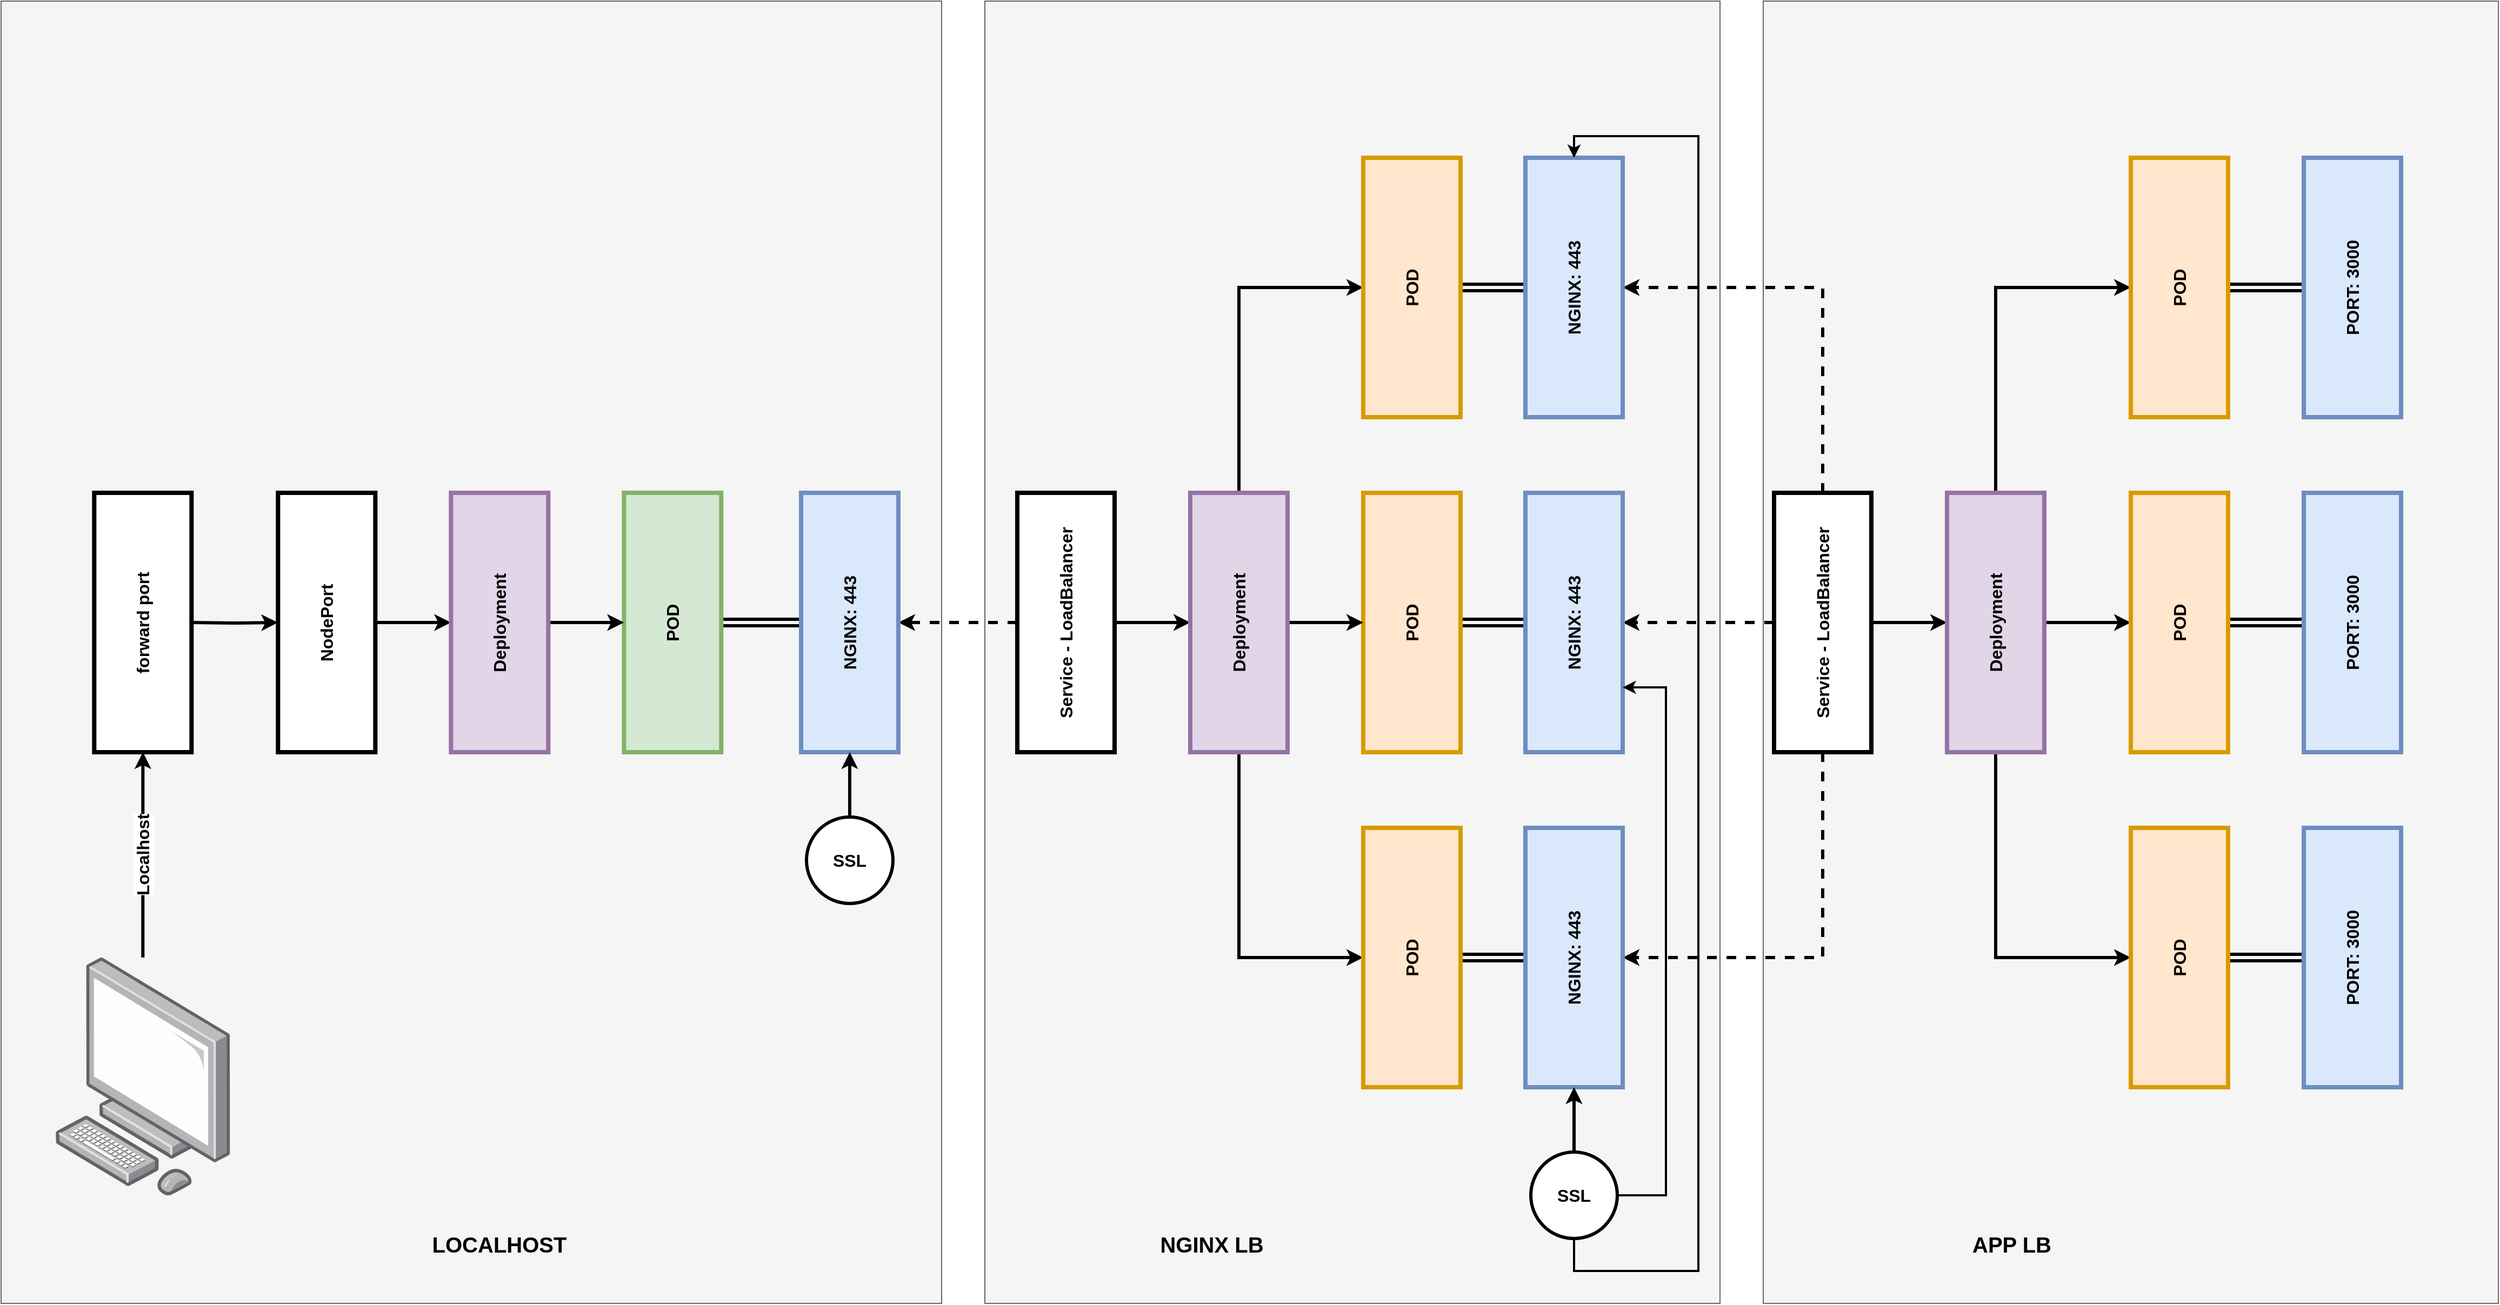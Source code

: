 <mxfile version="28.0.3">
  <diagram name="Page-1" id="N021aGu-AKvFgic0BwEk">
    <mxGraphModel dx="4077" dy="2308" grid="1" gridSize="10" guides="1" tooltips="1" connect="1" arrows="1" fold="1" page="1" pageScale="1" pageWidth="850" pageHeight="1100" math="0" shadow="0">
      <root>
        <mxCell id="0" />
        <mxCell id="1" parent="0" />
        <mxCell id="mXFOX9HHiZyfyobsmAWa-28" value="" style="rounded=0;whiteSpace=wrap;html=1;fillColor=#f5f5f5;fontColor=#333333;strokeColor=#666666;" vertex="1" parent="1">
          <mxGeometry x="180" y="-255" width="680" height="1205" as="geometry" />
        </mxCell>
        <mxCell id="mXFOX9HHiZyfyobsmAWa-26" value="" style="rounded=0;whiteSpace=wrap;html=1;fillColor=#f5f5f5;fontColor=#333333;strokeColor=#666666;" vertex="1" parent="1">
          <mxGeometry x="-540" y="-255" width="680" height="1205" as="geometry" />
        </mxCell>
        <mxCell id="mXFOX9HHiZyfyobsmAWa-25" value="" style="rounded=0;whiteSpace=wrap;html=1;fillColor=#f5f5f5;fontColor=#333333;strokeColor=#666666;" vertex="1" parent="1">
          <mxGeometry x="-1450" y="-255" width="870" height="1205" as="geometry" />
        </mxCell>
        <mxCell id="fI0QzikxHXBN_HiKX2P5-3" style="edgeStyle=orthogonalEdgeStyle;rounded=0;orthogonalLoop=1;jettySize=auto;html=1;entryX=0;entryY=0.5;entryDx=0;entryDy=0;fontFamily=Helvetica;fontSize=16;fontColor=default;fontStyle=1;horizontal=0;strokeWidth=3;" parent="1" source="fI0QzikxHXBN_HiKX2P5-1" target="fI0QzikxHXBN_HiKX2P5-2" edge="1">
          <mxGeometry relative="1" as="geometry" />
        </mxCell>
        <mxCell id="fI0QzikxHXBN_HiKX2P5-1" value="Service - LoadBalancer" style="rounded=0;whiteSpace=wrap;html=1;horizontal=0;fontSize=16;fontStyle=1;strokeWidth=4;" parent="1" vertex="1">
          <mxGeometry x="190" y="200" width="90" height="240" as="geometry" />
        </mxCell>
        <mxCell id="fI0QzikxHXBN_HiKX2P5-5" style="edgeStyle=orthogonalEdgeStyle;shape=connector;rounded=0;orthogonalLoop=1;jettySize=auto;html=1;entryX=0;entryY=0.5;entryDx=0;entryDy=0;strokeColor=default;strokeWidth=3;align=center;verticalAlign=middle;fontFamily=Helvetica;fontSize=16;fontColor=default;fontStyle=1;labelBackgroundColor=default;horizontal=0;endArrow=classic;exitX=0.5;exitY=0;exitDx=0;exitDy=0;" parent="1" source="fI0QzikxHXBN_HiKX2P5-2" target="fI0QzikxHXBN_HiKX2P5-4" edge="1">
          <mxGeometry relative="1" as="geometry" />
        </mxCell>
        <mxCell id="fI0QzikxHXBN_HiKX2P5-7" style="edgeStyle=orthogonalEdgeStyle;shape=connector;rounded=0;orthogonalLoop=1;jettySize=auto;html=1;entryX=0;entryY=0.5;entryDx=0;entryDy=0;strokeColor=default;strokeWidth=3;align=center;verticalAlign=middle;fontFamily=Helvetica;fontSize=16;fontColor=default;fontStyle=1;labelBackgroundColor=default;horizontal=0;endArrow=classic;" parent="1" source="fI0QzikxHXBN_HiKX2P5-2" target="fI0QzikxHXBN_HiKX2P5-6" edge="1">
          <mxGeometry relative="1" as="geometry" />
        </mxCell>
        <mxCell id="fI0QzikxHXBN_HiKX2P5-9" style="edgeStyle=orthogonalEdgeStyle;shape=connector;rounded=0;orthogonalLoop=1;jettySize=auto;html=1;entryX=0;entryY=0.5;entryDx=0;entryDy=0;strokeColor=default;strokeWidth=3;align=center;verticalAlign=middle;fontFamily=Helvetica;fontSize=16;fontColor=default;fontStyle=1;labelBackgroundColor=default;horizontal=0;endArrow=classic;exitX=0.5;exitY=1;exitDx=0;exitDy=0;" parent="1" source="fI0QzikxHXBN_HiKX2P5-2" target="fI0QzikxHXBN_HiKX2P5-8" edge="1">
          <mxGeometry relative="1" as="geometry" />
        </mxCell>
        <mxCell id="fI0QzikxHXBN_HiKX2P5-2" value="Deployment" style="rounded=0;whiteSpace=wrap;html=1;horizontal=0;fontSize=16;fontStyle=1;strokeWidth=4;fillColor=#e1d5e7;strokeColor=#9673a6;" parent="1" vertex="1">
          <mxGeometry x="350" y="200" width="90" height="240" as="geometry" />
        </mxCell>
        <mxCell id="jbF-vzdQm0dqfadRotZ0-3" style="edgeStyle=orthogonalEdgeStyle;shape=link;rounded=0;orthogonalLoop=1;jettySize=auto;html=1;entryX=0;entryY=0.5;entryDx=0;entryDy=0;strokeColor=default;strokeWidth=3;align=center;verticalAlign=middle;fontFamily=Helvetica;fontSize=16;fontColor=default;fontStyle=1;labelBackgroundColor=default;horizontal=0;endArrow=classic;" parent="1" source="fI0QzikxHXBN_HiKX2P5-4" target="jbF-vzdQm0dqfadRotZ0-1" edge="1">
          <mxGeometry relative="1" as="geometry" />
        </mxCell>
        <mxCell id="fI0QzikxHXBN_HiKX2P5-4" value="POD" style="rounded=0;whiteSpace=wrap;html=1;horizontal=0;fontSize=16;fontStyle=1;strokeWidth=4;fillColor=#ffe6cc;strokeColor=#d79b00;" parent="1" vertex="1">
          <mxGeometry x="520" y="-110" width="90" height="240" as="geometry" />
        </mxCell>
        <mxCell id="jbF-vzdQm0dqfadRotZ0-5" style="edgeStyle=orthogonalEdgeStyle;shape=link;rounded=0;orthogonalLoop=1;jettySize=auto;html=1;entryX=0;entryY=0.5;entryDx=0;entryDy=0;strokeColor=default;strokeWidth=3;align=center;verticalAlign=middle;fontFamily=Helvetica;fontSize=16;fontColor=default;fontStyle=1;labelBackgroundColor=default;horizontal=0;endArrow=classic;" parent="1" source="fI0QzikxHXBN_HiKX2P5-6" target="jbF-vzdQm0dqfadRotZ0-4" edge="1">
          <mxGeometry relative="1" as="geometry" />
        </mxCell>
        <mxCell id="fI0QzikxHXBN_HiKX2P5-6" value="POD" style="rounded=0;whiteSpace=wrap;html=1;horizontal=0;fontSize=16;fontStyle=1;strokeWidth=4;fillColor=#ffe6cc;strokeColor=#d79b00;" parent="1" vertex="1">
          <mxGeometry x="520" y="200" width="90" height="240" as="geometry" />
        </mxCell>
        <mxCell id="jbF-vzdQm0dqfadRotZ0-7" style="edgeStyle=orthogonalEdgeStyle;shape=link;rounded=0;orthogonalLoop=1;jettySize=auto;html=1;entryX=0;entryY=0.5;entryDx=0;entryDy=0;strokeColor=default;strokeWidth=3;align=center;verticalAlign=middle;fontFamily=Helvetica;fontSize=16;fontColor=default;fontStyle=1;labelBackgroundColor=default;horizontal=0;endArrow=classic;" parent="1" source="fI0QzikxHXBN_HiKX2P5-8" target="jbF-vzdQm0dqfadRotZ0-6" edge="1">
          <mxGeometry relative="1" as="geometry" />
        </mxCell>
        <mxCell id="fI0QzikxHXBN_HiKX2P5-8" value="POD" style="rounded=0;whiteSpace=wrap;html=1;horizontal=0;fontSize=16;fontStyle=1;strokeWidth=4;fillColor=#ffe6cc;strokeColor=#d79b00;" parent="1" vertex="1">
          <mxGeometry x="520" y="510" width="90" height="240" as="geometry" />
        </mxCell>
        <mxCell id="fI0QzikxHXBN_HiKX2P5-22" style="edgeStyle=orthogonalEdgeStyle;shape=connector;rounded=0;orthogonalLoop=1;jettySize=auto;html=1;entryX=1;entryY=0.5;entryDx=0;entryDy=0;strokeColor=default;strokeWidth=3;align=center;verticalAlign=middle;fontFamily=Helvetica;fontSize=16;fontColor=default;fontStyle=1;labelBackgroundColor=default;horizontal=0;endArrow=classic;exitX=0.5;exitY=0;exitDx=0;exitDy=0;dashed=1;" parent="1" source="fI0QzikxHXBN_HiKX2P5-1" target="mXFOX9HHiZyfyobsmAWa-1" edge="1">
          <mxGeometry relative="1" as="geometry" />
        </mxCell>
        <mxCell id="fI0QzikxHXBN_HiKX2P5-23" style="edgeStyle=orthogonalEdgeStyle;shape=connector;rounded=0;orthogonalLoop=1;jettySize=auto;html=1;entryX=1;entryY=0.5;entryDx=0;entryDy=0;strokeColor=default;strokeWidth=3;align=center;verticalAlign=middle;fontFamily=Helvetica;fontSize=16;fontColor=default;fontStyle=1;labelBackgroundColor=default;horizontal=0;endArrow=classic;dashed=1;exitX=0;exitY=0.5;exitDx=0;exitDy=0;" parent="1" source="fI0QzikxHXBN_HiKX2P5-1" target="mXFOX9HHiZyfyobsmAWa-2" edge="1">
          <mxGeometry relative="1" as="geometry">
            <mxPoint x="120" y="320" as="sourcePoint" />
          </mxGeometry>
        </mxCell>
        <mxCell id="fI0QzikxHXBN_HiKX2P5-16" style="edgeStyle=orthogonalEdgeStyle;shape=connector;rounded=0;orthogonalLoop=1;jettySize=auto;html=1;entryX=0;entryY=0.5;entryDx=0;entryDy=0;strokeColor=default;strokeWidth=3;align=center;verticalAlign=middle;fontFamily=Helvetica;fontSize=16;fontColor=default;fontStyle=1;labelBackgroundColor=default;horizontal=0;endArrow=classic;" parent="1" source="fI0QzikxHXBN_HiKX2P5-12" target="fI0QzikxHXBN_HiKX2P5-14" edge="1">
          <mxGeometry relative="1" as="geometry" />
        </mxCell>
        <mxCell id="fI0QzikxHXBN_HiKX2P5-12" value="Service - LoadBalancer" style="rounded=0;whiteSpace=wrap;html=1;horizontal=0;fontSize=16;fontStyle=1;strokeWidth=4;" parent="1" vertex="1">
          <mxGeometry x="-510" y="200" width="90" height="240" as="geometry" />
        </mxCell>
        <mxCell id="mXFOX9HHiZyfyobsmAWa-7" style="edgeStyle=orthogonalEdgeStyle;rounded=0;orthogonalLoop=1;jettySize=auto;html=1;entryX=0;entryY=0.5;entryDx=0;entryDy=0;shape=link;strokeWidth=3;" edge="1" parent="1" source="fI0QzikxHXBN_HiKX2P5-13" target="mXFOX9HHiZyfyobsmAWa-2">
          <mxGeometry relative="1" as="geometry" />
        </mxCell>
        <mxCell id="fI0QzikxHXBN_HiKX2P5-13" value="POD" style="rounded=0;whiteSpace=wrap;html=1;horizontal=0;fontSize=16;fontStyle=1;strokeWidth=4;fillColor=#ffe6cc;strokeColor=#d79b00;" parent="1" vertex="1">
          <mxGeometry x="-190" y="200" width="90" height="240" as="geometry" />
        </mxCell>
        <mxCell id="fI0QzikxHXBN_HiKX2P5-15" style="edgeStyle=orthogonalEdgeStyle;shape=connector;rounded=0;orthogonalLoop=1;jettySize=auto;html=1;entryX=0;entryY=0.5;entryDx=0;entryDy=0;strokeColor=default;strokeWidth=3;align=center;verticalAlign=middle;fontFamily=Helvetica;fontSize=16;fontColor=default;fontStyle=1;labelBackgroundColor=default;horizontal=0;endArrow=classic;" parent="1" source="fI0QzikxHXBN_HiKX2P5-14" target="fI0QzikxHXBN_HiKX2P5-13" edge="1">
          <mxGeometry relative="1" as="geometry" />
        </mxCell>
        <mxCell id="fI0QzikxHXBN_HiKX2P5-19" style="edgeStyle=orthogonalEdgeStyle;shape=connector;rounded=0;orthogonalLoop=1;jettySize=auto;html=1;entryX=0;entryY=0.5;entryDx=0;entryDy=0;strokeColor=default;strokeWidth=3;align=center;verticalAlign=middle;fontFamily=Helvetica;fontSize=16;fontColor=default;fontStyle=1;labelBackgroundColor=default;horizontal=0;endArrow=classic;exitX=0.5;exitY=1;exitDx=0;exitDy=0;" parent="1" source="fI0QzikxHXBN_HiKX2P5-14" target="fI0QzikxHXBN_HiKX2P5-18" edge="1">
          <mxGeometry relative="1" as="geometry" />
        </mxCell>
        <mxCell id="fI0QzikxHXBN_HiKX2P5-20" style="edgeStyle=orthogonalEdgeStyle;shape=connector;rounded=0;orthogonalLoop=1;jettySize=auto;html=1;entryX=0;entryY=0.5;entryDx=0;entryDy=0;strokeColor=default;strokeWidth=3;align=center;verticalAlign=middle;fontFamily=Helvetica;fontSize=16;fontColor=default;fontStyle=1;labelBackgroundColor=default;horizontal=0;endArrow=classic;exitX=0.5;exitY=0;exitDx=0;exitDy=0;" parent="1" source="fI0QzikxHXBN_HiKX2P5-14" target="fI0QzikxHXBN_HiKX2P5-17" edge="1">
          <mxGeometry relative="1" as="geometry" />
        </mxCell>
        <mxCell id="fI0QzikxHXBN_HiKX2P5-14" value="Deployment" style="rounded=0;whiteSpace=wrap;html=1;horizontal=0;fontSize=16;fontStyle=1;strokeWidth=4;fillColor=#e1d5e7;strokeColor=#9673a6;" parent="1" vertex="1">
          <mxGeometry x="-350" y="200" width="90" height="240" as="geometry" />
        </mxCell>
        <mxCell id="mXFOX9HHiZyfyobsmAWa-6" style="edgeStyle=orthogonalEdgeStyle;rounded=0;orthogonalLoop=1;jettySize=auto;html=1;entryX=0;entryY=0.5;entryDx=0;entryDy=0;shape=link;strokeWidth=3;" edge="1" parent="1" source="fI0QzikxHXBN_HiKX2P5-17" target="mXFOX9HHiZyfyobsmAWa-1">
          <mxGeometry relative="1" as="geometry" />
        </mxCell>
        <mxCell id="fI0QzikxHXBN_HiKX2P5-17" value="POD" style="rounded=0;whiteSpace=wrap;html=1;horizontal=0;fontSize=16;fontStyle=1;strokeWidth=4;fillColor=#ffe6cc;strokeColor=#d79b00;" parent="1" vertex="1">
          <mxGeometry x="-190" y="-110" width="90" height="240" as="geometry" />
        </mxCell>
        <mxCell id="mXFOX9HHiZyfyobsmAWa-8" style="edgeStyle=orthogonalEdgeStyle;rounded=0;orthogonalLoop=1;jettySize=auto;html=1;entryX=0;entryY=0.5;entryDx=0;entryDy=0;shape=link;strokeWidth=3;" edge="1" parent="1" source="fI0QzikxHXBN_HiKX2P5-18" target="mXFOX9HHiZyfyobsmAWa-3">
          <mxGeometry relative="1" as="geometry" />
        </mxCell>
        <mxCell id="fI0QzikxHXBN_HiKX2P5-18" value="POD" style="rounded=0;whiteSpace=wrap;html=1;horizontal=0;fontSize=16;fontStyle=1;strokeWidth=4;fillColor=#ffe6cc;strokeColor=#d79b00;" parent="1" vertex="1">
          <mxGeometry x="-190" y="510" width="90" height="240" as="geometry" />
        </mxCell>
        <mxCell id="fI0QzikxHXBN_HiKX2P5-37" style="edgeStyle=orthogonalEdgeStyle;shape=connector;rounded=0;orthogonalLoop=1;jettySize=auto;html=1;entryX=1;entryY=0.5;entryDx=0;entryDy=0;strokeColor=default;strokeWidth=3;align=center;verticalAlign=middle;fontFamily=Helvetica;fontSize=16;fontColor=default;fontStyle=1;labelBackgroundColor=default;horizontal=0;endArrow=classic;dashed=1;exitX=0;exitY=0.5;exitDx=0;exitDy=0;" parent="1" source="fI0QzikxHXBN_HiKX2P5-12" target="mXFOX9HHiZyfyobsmAWa-17" edge="1">
          <mxGeometry relative="1" as="geometry">
            <mxPoint x="-680" y="320" as="sourcePoint" />
          </mxGeometry>
        </mxCell>
        <mxCell id="fI0QzikxHXBN_HiKX2P5-29" style="edgeStyle=orthogonalEdgeStyle;shape=connector;rounded=0;orthogonalLoop=1;jettySize=auto;html=1;entryX=0;entryY=0.5;entryDx=0;entryDy=0;strokeColor=default;strokeWidth=3;align=center;verticalAlign=middle;fontFamily=Helvetica;fontSize=16;fontColor=default;fontStyle=1;labelBackgroundColor=default;horizontal=0;endArrow=classic;" parent="1" source="fI0QzikxHXBN_HiKX2P5-30" target="fI0QzikxHXBN_HiKX2P5-33" edge="1">
          <mxGeometry relative="1" as="geometry" />
        </mxCell>
        <mxCell id="fI0QzikxHXBN_HiKX2P5-30" value="NodePort" style="rounded=0;whiteSpace=wrap;html=1;horizontal=0;fontSize=16;fontStyle=1;strokeWidth=4;" parent="1" vertex="1">
          <mxGeometry x="-1193.83" y="200" width="90" height="240" as="geometry" />
        </mxCell>
        <mxCell id="mXFOX9HHiZyfyobsmAWa-18" style="edgeStyle=orthogonalEdgeStyle;rounded=0;orthogonalLoop=1;jettySize=auto;html=1;entryX=0;entryY=0.5;entryDx=0;entryDy=0;shape=link;strokeWidth=3;" edge="1" parent="1" source="fI0QzikxHXBN_HiKX2P5-31" target="mXFOX9HHiZyfyobsmAWa-17">
          <mxGeometry relative="1" as="geometry" />
        </mxCell>
        <mxCell id="fI0QzikxHXBN_HiKX2P5-31" value="POD" style="rounded=0;whiteSpace=wrap;html=1;horizontal=0;fontSize=16;fontStyle=1;strokeWidth=4;fillColor=#d5e8d4;strokeColor=#82b366;" parent="1" vertex="1">
          <mxGeometry x="-873.83" y="200" width="90" height="240" as="geometry" />
        </mxCell>
        <mxCell id="fI0QzikxHXBN_HiKX2P5-32" style="edgeStyle=orthogonalEdgeStyle;shape=connector;rounded=0;orthogonalLoop=1;jettySize=auto;html=1;entryX=0;entryY=0.5;entryDx=0;entryDy=0;strokeColor=default;strokeWidth=3;align=center;verticalAlign=middle;fontFamily=Helvetica;fontSize=16;fontColor=default;fontStyle=1;labelBackgroundColor=default;horizontal=0;endArrow=classic;" parent="1" source="fI0QzikxHXBN_HiKX2P5-33" target="fI0QzikxHXBN_HiKX2P5-31" edge="1">
          <mxGeometry relative="1" as="geometry" />
        </mxCell>
        <mxCell id="fI0QzikxHXBN_HiKX2P5-33" value="Deployment" style="rounded=0;whiteSpace=wrap;html=1;horizontal=0;fontSize=16;fontStyle=1;strokeWidth=4;fillColor=#e1d5e7;strokeColor=#9673a6;" parent="1" vertex="1">
          <mxGeometry x="-1033.83" y="200" width="90" height="240" as="geometry" />
        </mxCell>
        <mxCell id="fI0QzikxHXBN_HiKX2P5-34" style="edgeStyle=orthogonalEdgeStyle;shape=connector;rounded=0;orthogonalLoop=1;jettySize=auto;html=1;entryX=0;entryY=0.5;entryDx=0;entryDy=0;strokeColor=default;strokeWidth=3;align=center;verticalAlign=middle;fontFamily=Helvetica;fontSize=16;fontColor=default;fontStyle=1;labelBackgroundColor=default;horizontal=0;endArrow=classic;" parent="1" target="fI0QzikxHXBN_HiKX2P5-30" edge="1">
          <mxGeometry relative="1" as="geometry">
            <mxPoint x="-1273.83" y="320" as="sourcePoint" />
          </mxGeometry>
        </mxCell>
        <mxCell id="fI0QzikxHXBN_HiKX2P5-38" value="forward port" style="rounded=0;whiteSpace=wrap;html=1;horizontal=0;fontSize=16;fontStyle=1;strokeWidth=4;" parent="1" vertex="1">
          <mxGeometry x="-1363.83" y="200" width="90" height="240" as="geometry" />
        </mxCell>
        <mxCell id="fI0QzikxHXBN_HiKX2P5-43" value="Localhost" style="edgeStyle=orthogonalEdgeStyle;shape=connector;rounded=0;orthogonalLoop=1;jettySize=auto;html=1;entryX=0.5;entryY=1;entryDx=0;entryDy=0;strokeColor=default;strokeWidth=3;align=center;verticalAlign=middle;fontFamily=Helvetica;fontSize=16;fontColor=default;fontStyle=1;labelBackgroundColor=default;horizontal=0;endArrow=classic;" parent="1" source="fI0QzikxHXBN_HiKX2P5-42" target="fI0QzikxHXBN_HiKX2P5-38" edge="1">
          <mxGeometry relative="1" as="geometry" />
        </mxCell>
        <mxCell id="fI0QzikxHXBN_HiKX2P5-42" value="" style="image;points=[];aspect=fixed;html=1;align=center;shadow=0;dashed=0;image=img/lib/allied_telesis/computer_and_terminals/Personal_Computer.svg;rounded=0;strokeColor=default;strokeWidth=4;verticalAlign=middle;fontFamily=Helvetica;fontSize=16;fontColor=default;fontStyle=1;labelBackgroundColor=default;horizontal=0;fillColor=default;" parent="1" vertex="1">
          <mxGeometry x="-1399.99" y="630" width="162.33" height="220" as="geometry" />
        </mxCell>
        <mxCell id="jbF-vzdQm0dqfadRotZ0-1" value="PORT: 3000" style="rounded=0;whiteSpace=wrap;html=1;horizontal=0;fontSize=16;fontStyle=1;strokeWidth=4;fillColor=#dae8fc;strokeColor=#6c8ebf;" parent="1" vertex="1">
          <mxGeometry x="680" y="-110" width="90" height="240" as="geometry" />
        </mxCell>
        <mxCell id="jbF-vzdQm0dqfadRotZ0-4" value="PORT: 3000" style="rounded=0;whiteSpace=wrap;html=1;horizontal=0;fontSize=16;fontStyle=1;strokeWidth=4;fillColor=#dae8fc;strokeColor=#6c8ebf;" parent="1" vertex="1">
          <mxGeometry x="680" y="200" width="90" height="240" as="geometry" />
        </mxCell>
        <mxCell id="jbF-vzdQm0dqfadRotZ0-6" value="PORT: 3000" style="rounded=0;whiteSpace=wrap;html=1;horizontal=0;fontSize=16;fontStyle=1;strokeWidth=4;fillColor=#dae8fc;strokeColor=#6c8ebf;" parent="1" vertex="1">
          <mxGeometry x="680" y="510" width="90" height="240" as="geometry" />
        </mxCell>
        <mxCell id="mXFOX9HHiZyfyobsmAWa-1" value="NGINX: 443" style="rounded=0;whiteSpace=wrap;html=1;horizontal=0;fontSize=16;fontStyle=1;strokeWidth=4;fillColor=#dae8fc;strokeColor=#6c8ebf;" vertex="1" parent="1">
          <mxGeometry x="-40" y="-110" width="90" height="240" as="geometry" />
        </mxCell>
        <mxCell id="mXFOX9HHiZyfyobsmAWa-2" value="NGINX: 443" style="rounded=0;whiteSpace=wrap;html=1;horizontal=0;fontSize=16;fontStyle=1;strokeWidth=4;fillColor=#dae8fc;strokeColor=#6c8ebf;" vertex="1" parent="1">
          <mxGeometry x="-40" y="200" width="90" height="240" as="geometry" />
        </mxCell>
        <mxCell id="mXFOX9HHiZyfyobsmAWa-4" value="" style="edgeStyle=orthogonalEdgeStyle;shape=connector;rounded=0;orthogonalLoop=1;jettySize=auto;html=1;entryX=1;entryY=0.5;entryDx=0;entryDy=0;strokeColor=default;strokeWidth=3;align=center;verticalAlign=middle;fontFamily=Helvetica;fontSize=16;fontColor=default;fontStyle=1;labelBackgroundColor=default;horizontal=0;endArrow=classic;exitX=0.5;exitY=1;exitDx=0;exitDy=0;dashed=1;" edge="1" parent="1" source="fI0QzikxHXBN_HiKX2P5-1" target="mXFOX9HHiZyfyobsmAWa-3">
          <mxGeometry relative="1" as="geometry">
            <mxPoint x="205" y="440" as="sourcePoint" />
            <mxPoint x="-100" y="630" as="targetPoint" />
          </mxGeometry>
        </mxCell>
        <mxCell id="mXFOX9HHiZyfyobsmAWa-3" value="NGINX: 443" style="rounded=0;whiteSpace=wrap;html=1;horizontal=0;fontSize=16;fontStyle=1;strokeWidth=4;fillColor=#dae8fc;strokeColor=#6c8ebf;" vertex="1" parent="1">
          <mxGeometry x="-40" y="510" width="90" height="240" as="geometry" />
        </mxCell>
        <mxCell id="mXFOX9HHiZyfyobsmAWa-17" value="NGINX: 443" style="rounded=0;whiteSpace=wrap;html=1;horizontal=0;fontSize=16;fontStyle=1;strokeWidth=4;fillColor=#dae8fc;strokeColor=#6c8ebf;" vertex="1" parent="1">
          <mxGeometry x="-710" y="200" width="90" height="240" as="geometry" />
        </mxCell>
        <mxCell id="mXFOX9HHiZyfyobsmAWa-20" style="edgeStyle=orthogonalEdgeStyle;rounded=0;orthogonalLoop=1;jettySize=auto;html=1;entryX=0.5;entryY=1;entryDx=0;entryDy=0;fontSize=11;strokeWidth=3;" edge="1" parent="1" source="mXFOX9HHiZyfyobsmAWa-19" target="mXFOX9HHiZyfyobsmAWa-17">
          <mxGeometry relative="1" as="geometry" />
        </mxCell>
        <mxCell id="mXFOX9HHiZyfyobsmAWa-19" value="SSL" style="ellipse;whiteSpace=wrap;html=1;aspect=fixed;strokeWidth=3;fontStyle=1;fontSize=16;" vertex="1" parent="1">
          <mxGeometry x="-705" y="500" width="80" height="80" as="geometry" />
        </mxCell>
        <mxCell id="mXFOX9HHiZyfyobsmAWa-21" style="edgeStyle=orthogonalEdgeStyle;rounded=0;orthogonalLoop=1;jettySize=auto;html=1;entryX=0.5;entryY=1;entryDx=0;entryDy=0;fontSize=11;strokeWidth=3;" edge="1" parent="1" source="mXFOX9HHiZyfyobsmAWa-22">
          <mxGeometry relative="1" as="geometry">
            <mxPoint x="5" y="750" as="targetPoint" />
          </mxGeometry>
        </mxCell>
        <mxCell id="mXFOX9HHiZyfyobsmAWa-23" style="edgeStyle=orthogonalEdgeStyle;rounded=0;orthogonalLoop=1;jettySize=auto;html=1;entryX=1;entryY=0.75;entryDx=0;entryDy=0;strokeWidth=2;" edge="1" parent="1" source="mXFOX9HHiZyfyobsmAWa-22" target="mXFOX9HHiZyfyobsmAWa-2">
          <mxGeometry relative="1" as="geometry">
            <Array as="points">
              <mxPoint x="90" y="850" />
              <mxPoint x="90" y="380" />
            </Array>
          </mxGeometry>
        </mxCell>
        <mxCell id="mXFOX9HHiZyfyobsmAWa-24" style="edgeStyle=orthogonalEdgeStyle;rounded=0;orthogonalLoop=1;jettySize=auto;html=1;entryX=0.5;entryY=0;entryDx=0;entryDy=0;strokeWidth=2;" edge="1" parent="1" source="mXFOX9HHiZyfyobsmAWa-22" target="mXFOX9HHiZyfyobsmAWa-1">
          <mxGeometry relative="1" as="geometry">
            <Array as="points">
              <mxPoint x="5" y="920" />
              <mxPoint x="120" y="920" />
              <mxPoint x="120" y="-130" />
              <mxPoint x="5" y="-130" />
            </Array>
          </mxGeometry>
        </mxCell>
        <mxCell id="mXFOX9HHiZyfyobsmAWa-22" value="SSL" style="ellipse;whiteSpace=wrap;html=1;aspect=fixed;strokeWidth=3;fontStyle=1;fontSize=16;" vertex="1" parent="1">
          <mxGeometry x="-35" y="810" width="80" height="80" as="geometry" />
        </mxCell>
        <mxCell id="mXFOX9HHiZyfyobsmAWa-29" value="&lt;b&gt;LOCALHOST&lt;/b&gt;" style="text;html=1;align=center;verticalAlign=middle;whiteSpace=wrap;rounded=0;fontSize=20;" vertex="1" parent="1">
          <mxGeometry x="-1148.83" y="880" width="320" height="30" as="geometry" />
        </mxCell>
        <mxCell id="mXFOX9HHiZyfyobsmAWa-30" value="&lt;b&gt;NGINX LB&lt;/b&gt;" style="text;html=1;align=center;verticalAlign=middle;whiteSpace=wrap;rounded=0;fontSize=20;" vertex="1" parent="1">
          <mxGeometry x="-490" y="880" width="320" height="30" as="geometry" />
        </mxCell>
        <mxCell id="mXFOX9HHiZyfyobsmAWa-32" value="&lt;b&gt;APP LB&lt;/b&gt;" style="text;html=1;align=center;verticalAlign=middle;whiteSpace=wrap;rounded=0;fontSize=20;" vertex="1" parent="1">
          <mxGeometry x="250" y="880" width="320" height="30" as="geometry" />
        </mxCell>
      </root>
    </mxGraphModel>
  </diagram>
</mxfile>
